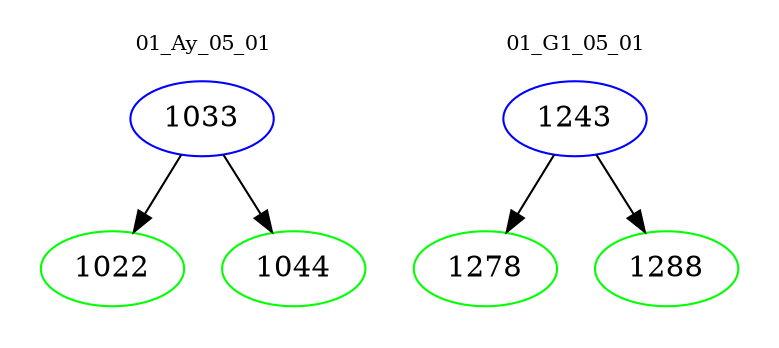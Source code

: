 digraph{
subgraph cluster_0 {
color = white
label = "01_Ay_05_01";
fontsize=10;
T0_1033 [label="1033", color="blue"]
T0_1033 -> T0_1022 [color="black"]
T0_1022 [label="1022", color="green"]
T0_1033 -> T0_1044 [color="black"]
T0_1044 [label="1044", color="green"]
}
subgraph cluster_1 {
color = white
label = "01_G1_05_01";
fontsize=10;
T1_1243 [label="1243", color="blue"]
T1_1243 -> T1_1278 [color="black"]
T1_1278 [label="1278", color="green"]
T1_1243 -> T1_1288 [color="black"]
T1_1288 [label="1288", color="green"]
}
}
